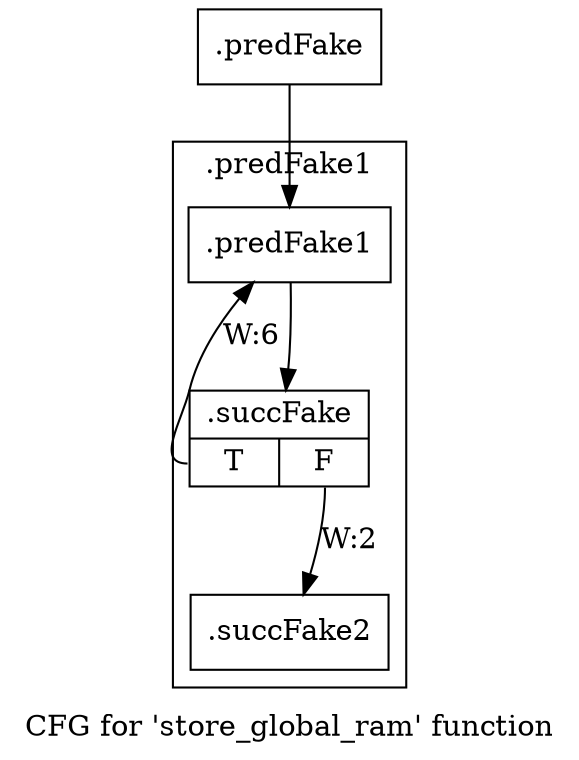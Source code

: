 digraph "CFG for 'store_global_ram' function" {
	label="CFG for 'store_global_ram' function";

	Node0x522ae60 [shape=record,filename="",linenumber="",label="{.predFake}"];
	Node0x522ae60 -> Node0x522b400[ callList="" memoryops="" filename="../../../../src/top.cpp" execusionnum="1"];
	Node0x52d7050 [shape=record,filename="../../../../src/top.cpp",linenumber="14",label="{.succFake2}"];
subgraph cluster_0 {
	label=".predFake1";
	tripcount="5";
	invocationtime="1";

	Node0x522b400 [shape=record,filename="../../../../src/top.cpp",linenumber="11",label="{.predFake1}"];
	Node0x522b400 -> Node0x52d6fa0[ callList="" memoryops="" filename="../../../../src/top.cpp" execusionnum="6"];
	Node0x52d6fa0 [shape=record,filename="../../../../src/top.cpp",linenumber="11",label="{.succFake|{<s0>T|<s1>F}}"];
	Node0x52d6fa0:s0 -> Node0x522b400[label="W:6" callList="" memoryops="" filename="../../../../src/top.cpp" execusionnum="5"];
	Node0x52d6fa0:s1 -> Node0x52d7050[label="W:2" callList="" memoryops="" filename="../../../../src/top.cpp" execusionnum="1"];
}
}
